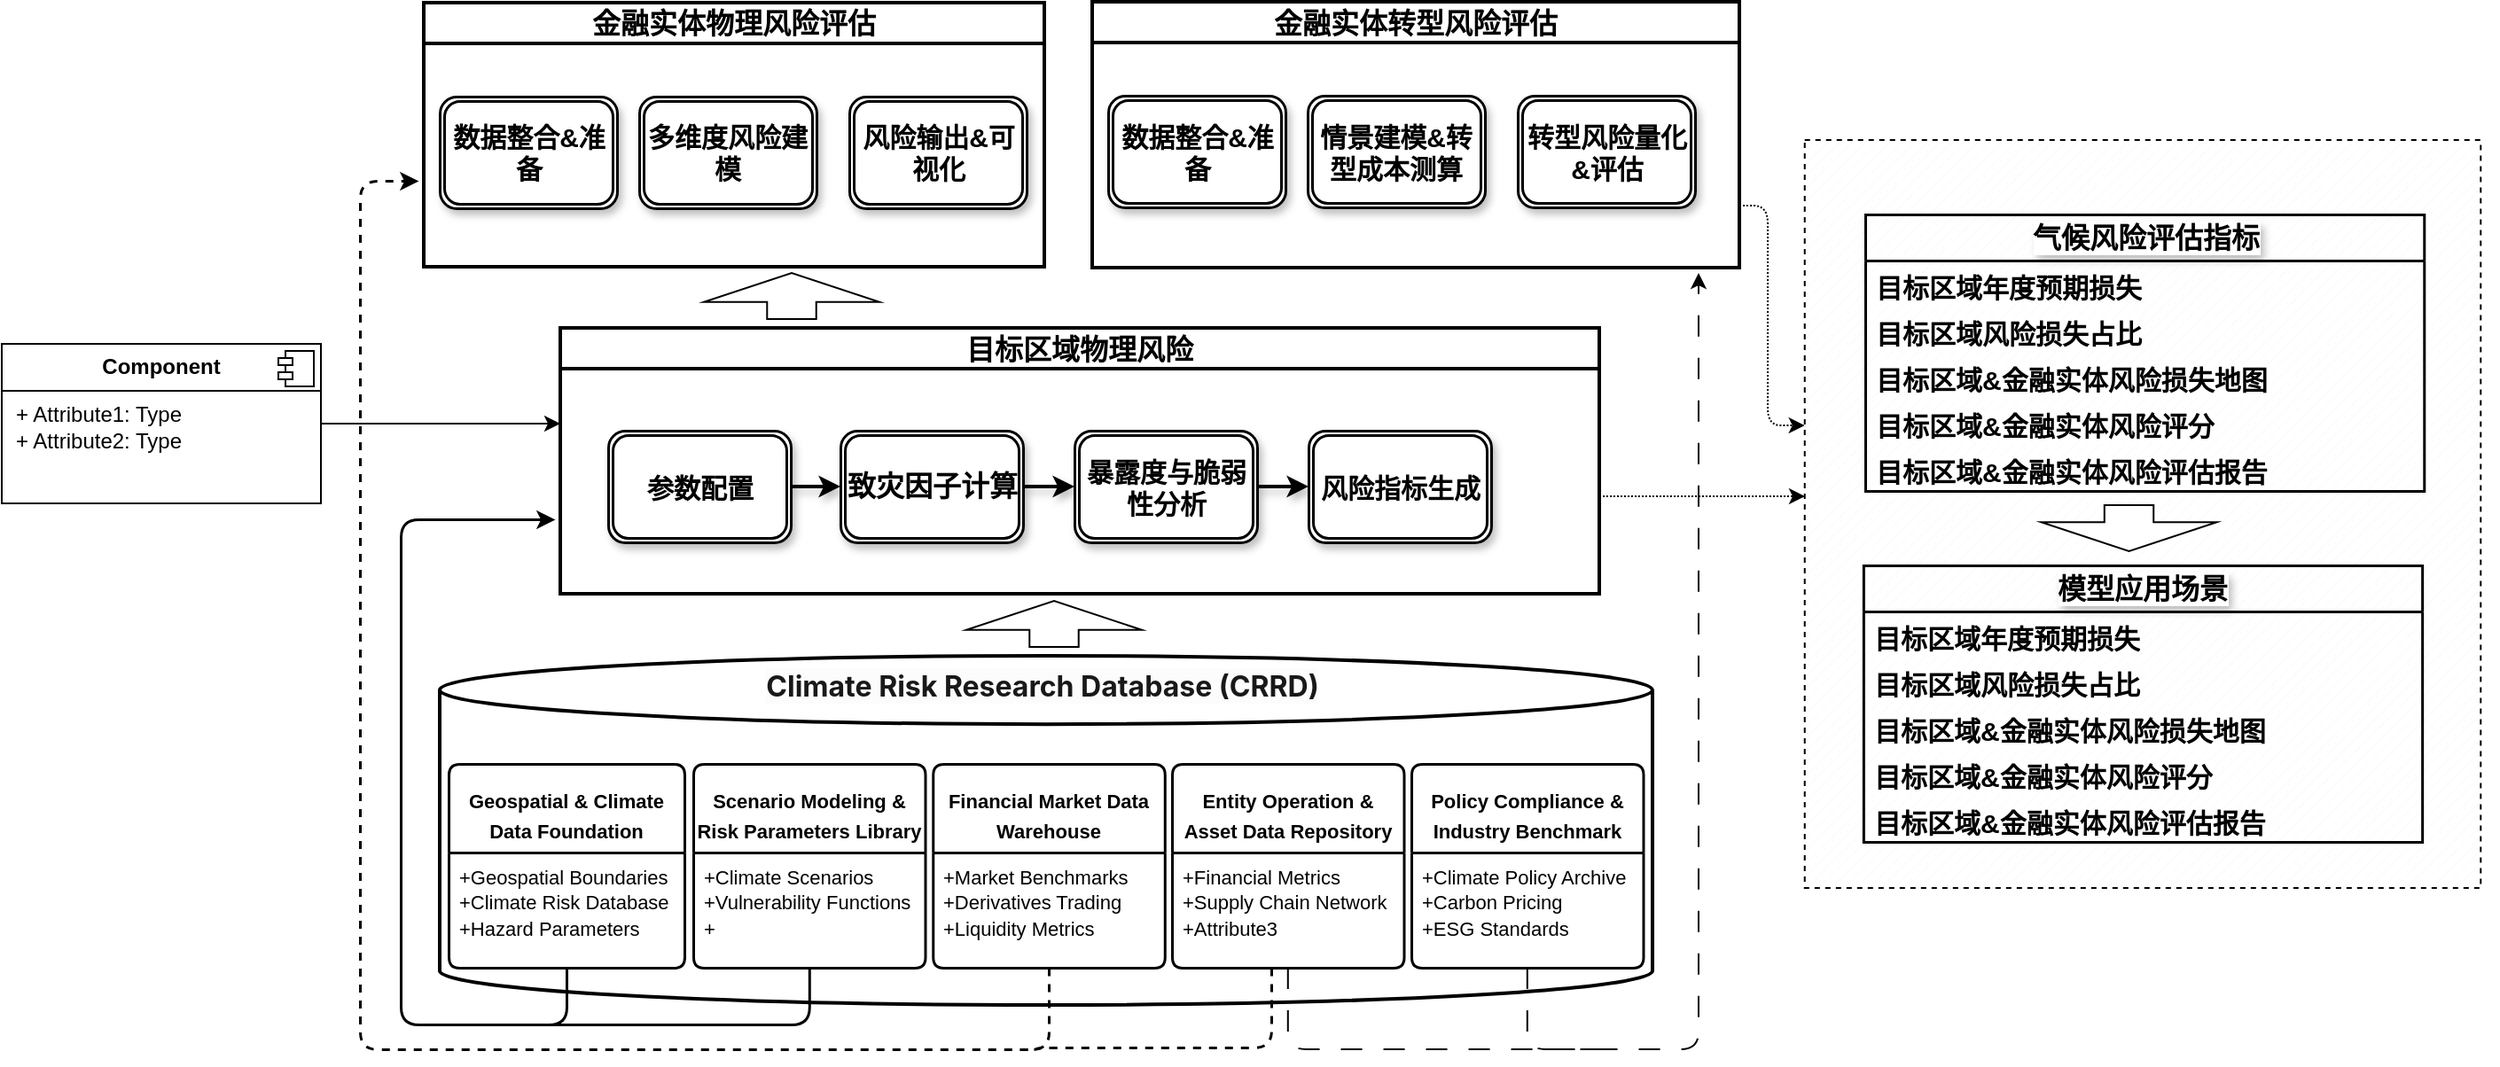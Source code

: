 <mxfile border="50" scale="3" compressed="false" locked="false" version="26.1.3">
  <diagram name="Blank" id="YmL12bMKpDGza6XwsDPr">
    <mxGraphModel dx="2068" dy="893" grid="0" gridSize="10" guides="1" tooltips="1" connect="1" arrows="1" fold="1" page="0" pageScale="1" pageWidth="827" pageHeight="1169" background="none" math="1" shadow="0">
      <root>
        <mxCell id="X5NqExCQtvZxIxQ7pmgY-0" />
        <mxCell id="1" parent="X5NqExCQtvZxIxQ7pmgY-0" />
        <mxCell id="aM6hJHMmdhx9VierY-xj-15" value="" style="shape=cylinder3;whiteSpace=wrap;html=1;boundedLbl=1;backgroundOutline=1;size=19.286;strokeWidth=2;points=[[0,0,0,0,19.286],[0,0,0,0,36.143],[0,0,0,0,69.857],[0,0.5,0,0,0],[0,1,0,0,-19.286],[0.145,0,0,0,5.593],[0.145,1,0,0,-5.593],[0.5,0,0,0,0],[0.5,1,0,0,0],[0.855,0,0,0,5.593],[0.855,1,0,0,-5.593],[1,0,0,0,19.286],[1,0,0,0,36.143],[1,0,0,0,69.857],[1,0.5,0,0,0],[1,1,0,0,-19.286]];labelBackgroundColor=none;" parent="1" vertex="1">
          <mxGeometry x="144" y="728" width="684" height="197" as="geometry" />
        </mxCell>
        <mxCell id="aM6hJHMmdhx9VierY-xj-23" value="&lt;span style=&quot;color: rgba(0, 0, 0, 0.9); font-family: &amp;quot;PingFang SC&amp;quot;, -apple-system, BlinkMacSystemFont, &amp;quot;Segoe UI&amp;quot;, Roboto, Ubuntu, &amp;quot;Helvetica Neue&amp;quot;, Helvetica, Arial, &amp;quot;Hiragino Sans GB&amp;quot;, &amp;quot;Microsoft YaHei UI&amp;quot;, &amp;quot;Microsoft YaHei&amp;quot;, &amp;quot;Source Han Sans CN&amp;quot;, sans-serif; text-align: start; background-color: rgb(252, 252, 252);&quot;&gt;​&lt;/span&gt;&lt;strong style=&quot;margin: 0px; padding: 0px; border: 0px; font-variant-numeric: inherit; font-variant-east-asian: inherit; font-variant-alternates: inherit; font-variant-position: inherit; font-variant-emoji: inherit; font-stretch: inherit; line-height: inherit; font-family: &amp;quot;PingFang SC&amp;quot;, -apple-system, BlinkMacSystemFont, &amp;quot;Segoe UI&amp;quot;, Roboto, Ubuntu, &amp;quot;Helvetica Neue&amp;quot;, Helvetica, Arial, &amp;quot;Hiragino Sans GB&amp;quot;, &amp;quot;Microsoft YaHei UI&amp;quot;, &amp;quot;Microsoft YaHei&amp;quot;, &amp;quot;Source Han Sans CN&amp;quot;, sans-serif; font-optical-sizing: inherit; font-size-adjust: inherit; font-kerning: inherit; font-feature-settings: inherit; font-variation-settings: inherit; vertical-align: baseline; color: rgba(0, 0, 0, 0.9); text-align: start; background-color: rgb(252, 252, 252);&quot;&gt;Climate Risk Research Database (CRRD)&lt;/strong&gt;" style="text;strokeColor=none;align=center;fillColor=none;html=1;verticalAlign=middle;whiteSpace=wrap;rounded=0;fontFamily=Noto Sans Simplified Chinese;fontSize=16;labelBackgroundColor=none;fontSource=https%3A%2F%2Ffonts.googleapis.com%2Fcss%3Ffamily%3DNoto%2BSans%2BSimplified%2BChinese;" parent="1" vertex="1">
          <mxGeometry x="311" y="730" width="346" height="30" as="geometry" />
        </mxCell>
        <mxCell id="X7e0Fuj6IVQtCj5JwST4-87" value="" style="edgeStyle=orthogonalEdgeStyle;shape=connector;curved=0;rounded=1;orthogonalLoop=1;jettySize=auto;html=1;strokeColor=default;align=center;verticalAlign=middle;fontFamily=Helvetica;fontSize=12;fontColor=default;labelBackgroundColor=default;endArrow=classic;" edge="1" parent="1" source="aM6hJHMmdhx9VierY-xj-66">
          <mxGeometry relative="1" as="geometry">
            <mxPoint x="212" y="597" as="targetPoint" />
          </mxGeometry>
        </mxCell>
        <mxCell id="aM6hJHMmdhx9VierY-xj-66" value="&lt;p style=&quot;margin:0px;margin-top:6px;text-align:center;&quot;&gt;&lt;b&gt;Component&lt;/b&gt;&lt;/p&gt;&lt;hr size=&quot;1&quot; style=&quot;border-style:solid;&quot;/&gt;&lt;p style=&quot;margin:0px;margin-left:8px;&quot;&gt;+ Attribute1: Type&lt;br/&gt;+ Attribute2: Type&lt;/p&gt;" style="align=left;overflow=fill;html=1;dropTarget=0;whiteSpace=wrap;verticalAlign=middle;fontFamily=Helvetica;fontSize=12;labelBackgroundColor=none;" parent="1" vertex="1">
          <mxGeometry x="-103" y="552" width="180" height="90" as="geometry" />
        </mxCell>
        <mxCell id="aM6hJHMmdhx9VierY-xj-67" value="" style="shape=component;jettyWidth=8;jettyHeight=4;align=center;verticalAlign=middle;fontFamily=Helvetica;fontSize=12;labelBackgroundColor=none;" parent="aM6hJHMmdhx9VierY-xj-66" vertex="1">
          <mxGeometry x="1" width="20" height="20" relative="1" as="geometry">
            <mxPoint x="-24" y="4" as="offset" />
          </mxGeometry>
        </mxCell>
        <mxCell id="X7e0Fuj6IVQtCj5JwST4-148" value="" style="edgeStyle=orthogonalEdgeStyle;shape=connector;curved=0;rounded=1;orthogonalLoop=1;jettySize=auto;html=1;strokeColor=default;align=center;verticalAlign=middle;fontFamily=Helvetica;fontSize=12;fontColor=default;labelBackgroundColor=default;endArrow=classic;dashed=1;dashPattern=1 1;" edge="1" parent="1">
          <mxGeometry relative="1" as="geometry">
            <mxPoint x="798" y="638" as="sourcePoint" />
            <mxPoint x="914" y="638" as="targetPoint" />
          </mxGeometry>
        </mxCell>
        <mxCell id="_2P0ydqBUkeEVUjt9T0Z-46" value="&lt;font style=&quot;font-size: 16px;&quot;&gt;目标区域物理风险&lt;/font&gt;" style="swimlane;whiteSpace=wrap;html=1;align=center;verticalAlign=middle;fontFamily=Helvetica;fontSize=12;strokeWidth=2;fillStyle=solid;labelBackgroundColor=none;" parent="1" vertex="1">
          <mxGeometry x="212" y="543" width="586" height="150" as="geometry">
            <mxRectangle x="-253" y="238" width="130" height="26" as="alternateBounds" />
          </mxGeometry>
        </mxCell>
        <mxCell id="X7e0Fuj6IVQtCj5JwST4-52" value="" style="edgeStyle=orthogonalEdgeStyle;shape=connector;curved=0;rounded=1;orthogonalLoop=1;jettySize=auto;html=1;strokeColor=default;align=center;verticalAlign=middle;fontFamily=Helvetica;fontSize=12;fontColor=default;labelBackgroundColor=default;endArrow=classic;jumpStyle=arc;shadow=1;flowAnimation=0;strokeWidth=2;endFill=1;" edge="1" parent="_2P0ydqBUkeEVUjt9T0Z-46" source="X7e0Fuj6IVQtCj5JwST4-27" target="X7e0Fuj6IVQtCj5JwST4-28">
          <mxGeometry relative="1" as="geometry" />
        </mxCell>
        <mxCell id="X7e0Fuj6IVQtCj5JwST4-27" value="&lt;b&gt;&lt;font style=&quot;font-size: 15px;&quot;&gt;参数配置&lt;/font&gt;&lt;/b&gt;" style="shape=ext;double=1;rounded=1;whiteSpace=wrap;html=1;align=center;verticalAlign=middle;fontFamily=Helvetica;fontSize=12;shadow=1;strokeWidth=1.5;" vertex="1" parent="_2P0ydqBUkeEVUjt9T0Z-46">
          <mxGeometry x="27" y="58" width="103" height="63" as="geometry" />
        </mxCell>
        <mxCell id="X7e0Fuj6IVQtCj5JwST4-47" value="" style="edgeStyle=orthogonalEdgeStyle;rounded=1;orthogonalLoop=1;jettySize=auto;html=1;fontFamily=Helvetica;fontSize=12;fontColor=default;shadow=1;strokeColor=default;strokeWidth=2;align=center;verticalAlign=middle;labelBackgroundColor=default;jumpStyle=arc;endArrow=classic;endFill=1;flowAnimation=0;curved=0;" edge="1" parent="_2P0ydqBUkeEVUjt9T0Z-46" source="X7e0Fuj6IVQtCj5JwST4-28" target="X7e0Fuj6IVQtCj5JwST4-29">
          <mxGeometry relative="1" as="geometry" />
        </mxCell>
        <mxCell id="X7e0Fuj6IVQtCj5JwST4-28" value="&lt;span style=&quot;font-size: 12pt; line-height: 140%;&quot;&gt;&lt;b style=&quot;&quot;&gt;&lt;font face=&quot;Helvetica&quot;&gt;致灾因子计算&lt;/font&gt;&lt;/b&gt;&lt;/span&gt;" style="shape=ext;double=1;rounded=1;whiteSpace=wrap;html=1;align=center;verticalAlign=middle;fontFamily=Helvetica;fontSize=12;shadow=1;strokeWidth=1.5;" vertex="1" parent="_2P0ydqBUkeEVUjt9T0Z-46">
          <mxGeometry x="158" y="58" width="103" height="63" as="geometry" />
        </mxCell>
        <mxCell id="X7e0Fuj6IVQtCj5JwST4-49" value="" style="edgeStyle=orthogonalEdgeStyle;rounded=1;orthogonalLoop=1;jettySize=auto;html=1;fontFamily=Helvetica;fontSize=12;fontColor=default;shadow=1;strokeColor=default;strokeWidth=2;align=center;verticalAlign=middle;labelBackgroundColor=default;jumpStyle=arc;endArrow=classic;endFill=1;flowAnimation=0;curved=0;" edge="1" parent="_2P0ydqBUkeEVUjt9T0Z-46" source="X7e0Fuj6IVQtCj5JwST4-29" target="X7e0Fuj6IVQtCj5JwST4-30">
          <mxGeometry relative="1" as="geometry" />
        </mxCell>
        <mxCell id="X7e0Fuj6IVQtCj5JwST4-29" value="&lt;span style=&quot;font-size: 15px;&quot;&gt;&lt;b&gt;暴露度与脆弱性分析&lt;/b&gt;&lt;/span&gt;" style="shape=ext;double=1;rounded=1;whiteSpace=wrap;html=1;align=center;verticalAlign=middle;fontFamily=Helvetica;fontSize=12;shadow=1;strokeWidth=1.5;" vertex="1" parent="_2P0ydqBUkeEVUjt9T0Z-46">
          <mxGeometry x="290" y="58" width="103" height="63" as="geometry" />
        </mxCell>
        <mxCell id="X7e0Fuj6IVQtCj5JwST4-30" value="&lt;span style=&quot;font-size: 15px;&quot;&gt;&lt;b&gt;风险指标生成&lt;/b&gt;&lt;/span&gt;" style="shape=ext;double=1;rounded=1;whiteSpace=wrap;html=1;align=center;verticalAlign=middle;fontFamily=Helvetica;fontSize=12;shadow=1;strokeWidth=1.5;" vertex="1" parent="_2P0ydqBUkeEVUjt9T0Z-46">
          <mxGeometry x="422" y="58" width="103" height="63" as="geometry" />
        </mxCell>
        <mxCell id="X7e0Fuj6IVQtCj5JwST4-76" value="" style="edgeStyle=orthogonalEdgeStyle;shape=connector;curved=0;rounded=1;orthogonalLoop=1;jettySize=auto;html=1;strokeColor=default;align=center;verticalAlign=middle;fontFamily=Helvetica;fontSize=12;fontColor=default;labelBackgroundColor=default;endArrow=classic;strokeWidth=1.5;" edge="1" parent="1" source="_2P0ydqBUkeEVUjt9T0Z-71">
          <mxGeometry relative="1" as="geometry">
            <mxPoint x="209" y="651" as="targetPoint" />
            <Array as="points">
              <mxPoint x="216" y="936" />
              <mxPoint x="122" y="936" />
              <mxPoint x="122" y="651" />
            </Array>
          </mxGeometry>
        </mxCell>
        <mxCell id="_2P0ydqBUkeEVUjt9T0Z-71" value="&lt;p style=&quot;margin: 6px 0px 0px;&quot;&gt;&lt;span style=&quot;font-size: 11px;&quot;&gt;&lt;b&gt;Geospatial &amp;amp; Climate Data Foundation&lt;/b&gt;&lt;/span&gt;&lt;/p&gt;" style="swimlane;childLayout=stackLayout;horizontal=1;startSize=50;horizontalStack=0;rounded=1;fontSize=14;fontStyle=0;strokeWidth=1.5;resizeParent=0;resizeLast=1;shadow=0;dashed=0;align=center;arcSize=4;whiteSpace=wrap;html=1;" parent="1" vertex="1">
          <mxGeometry x="149" y="789" width="133" height="115" as="geometry">
            <mxRectangle x="640" y="983" width="252" height="50" as="alternateBounds" />
          </mxGeometry>
        </mxCell>
        <mxCell id="_2P0ydqBUkeEVUjt9T0Z-72" value="&lt;font style=&quot;font-size: 11px;&quot;&gt;&lt;font style=&quot;&quot;&gt;+Geospatial Boundaries&lt;/font&gt;&lt;br&gt;+Climate Risk Database&lt;br&gt;+Hazard Parameters&lt;/font&gt;" style="align=left;strokeColor=none;fillColor=none;spacingLeft=4;spacingRight=4;fontSize=12;verticalAlign=top;resizable=0;rotatable=0;part=1;html=1;whiteSpace=wrap;" parent="_2P0ydqBUkeEVUjt9T0Z-71" vertex="1">
          <mxGeometry y="50" width="133" height="65" as="geometry" />
        </mxCell>
        <mxCell id="X7e0Fuj6IVQtCj5JwST4-77" value="" style="edgeStyle=orthogonalEdgeStyle;shape=connector;curved=0;rounded=1;orthogonalLoop=1;jettySize=auto;html=1;strokeColor=default;align=center;verticalAlign=middle;fontFamily=Helvetica;fontSize=12;fontColor=default;labelBackgroundColor=default;endArrow=none;startFill=0;strokeWidth=1.5;" edge="1" parent="1" source="X7e0Fuj6IVQtCj5JwST4-11">
          <mxGeometry relative="1" as="geometry">
            <mxPoint x="181" y="936" as="targetPoint" />
            <Array as="points">
              <mxPoint x="352" y="936" />
            </Array>
          </mxGeometry>
        </mxCell>
        <mxCell id="X7e0Fuj6IVQtCj5JwST4-11" value="&lt;p style=&quot;margin: 6px 0px 0px;&quot;&gt;&lt;span style=&quot;font-size: 11px;&quot;&gt;&lt;b&gt;Scenario Modeling &amp;amp; Risk Parameters Library&lt;/b&gt;&lt;/span&gt;&lt;/p&gt;" style="swimlane;childLayout=stackLayout;horizontal=1;startSize=50;horizontalStack=0;rounded=1;fontSize=14;fontStyle=0;strokeWidth=1.5;resizeParent=0;resizeLast=1;shadow=0;dashed=0;align=center;arcSize=4;whiteSpace=wrap;html=1;" vertex="1" parent="1">
          <mxGeometry x="287" y="789" width="130.75" height="115" as="geometry">
            <mxRectangle x="640" y="983" width="252" height="50" as="alternateBounds" />
          </mxGeometry>
        </mxCell>
        <mxCell id="X7e0Fuj6IVQtCj5JwST4-12" value="&lt;font style=&quot;font-size: 11px;&quot;&gt;+Climate Scenarios&lt;br&gt;+Vulnerability Functions&lt;br&gt;+&amp;nbsp;&lt;/font&gt;" style="align=left;strokeColor=none;fillColor=none;spacingLeft=4;spacingRight=4;fontSize=12;verticalAlign=top;resizable=0;rotatable=0;part=1;html=1;whiteSpace=wrap;" vertex="1" parent="X7e0Fuj6IVQtCj5JwST4-11">
          <mxGeometry y="50" width="130.75" height="65" as="geometry" />
        </mxCell>
        <mxCell id="X7e0Fuj6IVQtCj5JwST4-68" value="" style="edgeStyle=orthogonalEdgeStyle;curved=0;rounded=1;orthogonalLoop=1;jettySize=auto;html=1;strokeColor=default;align=center;verticalAlign=middle;fontFamily=Helvetica;fontSize=12;fontColor=default;labelBackgroundColor=default;endArrow=classic;dashed=1;strokeWidth=1.5;" edge="1" parent="1" source="X7e0Fuj6IVQtCj5JwST4-13">
          <mxGeometry relative="1" as="geometry">
            <mxPoint x="132" y="460" as="targetPoint" />
            <Array as="points">
              <mxPoint x="488" y="950" />
              <mxPoint x="99" y="950" />
              <mxPoint x="99" y="460" />
            </Array>
          </mxGeometry>
        </mxCell>
        <mxCell id="X7e0Fuj6IVQtCj5JwST4-13" value="&lt;p style=&quot;margin: 6px 0px 0px;&quot;&gt;&lt;span style=&quot;font-size: 11px;&quot;&gt;&lt;b&gt;Financial Market Data Warehouse&lt;/b&gt;&lt;/span&gt;&lt;/p&gt;" style="swimlane;childLayout=stackLayout;horizontal=1;startSize=50;horizontalStack=0;rounded=1;fontSize=14;fontStyle=0;strokeWidth=1.5;resizeParent=0;resizeLast=1;shadow=0;dashed=0;align=center;arcSize=4;whiteSpace=wrap;html=1;" vertex="1" parent="1">
          <mxGeometry x="422.13" y="789" width="130.75" height="115" as="geometry">
            <mxRectangle x="640" y="983" width="252" height="50" as="alternateBounds" />
          </mxGeometry>
        </mxCell>
        <mxCell id="X7e0Fuj6IVQtCj5JwST4-14" value="&lt;font style=&quot;font-size: 11px;&quot;&gt;+Market Benchmarks&lt;br&gt;+Derivatives Trading&lt;br&gt;+Liquidity Metrics&lt;/font&gt;" style="align=left;strokeColor=none;fillColor=none;spacingLeft=4;spacingRight=4;fontSize=12;verticalAlign=top;resizable=0;rotatable=0;part=1;html=1;whiteSpace=wrap;" vertex="1" parent="X7e0Fuj6IVQtCj5JwST4-13">
          <mxGeometry y="50" width="130.75" height="65" as="geometry" />
        </mxCell>
        <mxCell id="X7e0Fuj6IVQtCj5JwST4-79" value="" style="edgeStyle=orthogonalEdgeStyle;shape=connector;curved=0;rounded=1;orthogonalLoop=1;jettySize=auto;html=1;strokeColor=default;align=center;verticalAlign=middle;fontFamily=Helvetica;fontSize=12;fontColor=default;labelBackgroundColor=default;endArrow=none;startFill=0;dashed=1;strokeWidth=1.5;" edge="1" parent="1" source="X7e0Fuj6IVQtCj5JwST4-15">
          <mxGeometry relative="1" as="geometry">
            <mxPoint x="471" y="950" as="targetPoint" />
            <Array as="points">
              <mxPoint x="613" y="949" />
              <mxPoint x="480" y="949" />
            </Array>
          </mxGeometry>
        </mxCell>
        <mxCell id="X7e0Fuj6IVQtCj5JwST4-92" value="" style="edgeStyle=orthogonalEdgeStyle;shape=connector;curved=0;rounded=1;orthogonalLoop=1;jettySize=auto;html=1;strokeColor=default;align=center;verticalAlign=middle;fontFamily=Helvetica;fontSize=12;fontColor=default;labelBackgroundColor=default;endArrow=classic;dashed=1;dashPattern=12 12;" edge="1" parent="1" source="X7e0Fuj6IVQtCj5JwST4-15">
          <mxGeometry relative="1" as="geometry">
            <mxPoint x="854" y="512" as="targetPoint" />
            <Array as="points">
              <mxPoint x="622" y="950" />
              <mxPoint x="854" y="950" />
            </Array>
          </mxGeometry>
        </mxCell>
        <mxCell id="X7e0Fuj6IVQtCj5JwST4-15" value="&lt;p style=&quot;margin: 6px 0px 0px;&quot;&gt;&lt;span style=&quot;font-size: 11px;&quot;&gt;&lt;b&gt;Entity Operation &amp;amp; Asset Data Repository&lt;/b&gt;&lt;/span&gt;&lt;/p&gt;" style="swimlane;childLayout=stackLayout;horizontal=1;startSize=50;horizontalStack=0;rounded=1;fontSize=14;fontStyle=0;strokeWidth=1.5;resizeParent=0;resizeLast=1;shadow=0;dashed=0;align=center;arcSize=4;whiteSpace=wrap;html=1;" vertex="1" parent="1">
          <mxGeometry x="557" y="789" width="130.75" height="115" as="geometry">
            <mxRectangle x="640" y="983" width="252" height="50" as="alternateBounds" />
          </mxGeometry>
        </mxCell>
        <mxCell id="X7e0Fuj6IVQtCj5JwST4-16" value="&lt;font style=&quot;font-size: 11px;&quot;&gt;+Financial Metrics&lt;br&gt;+Supply Chain Network&lt;br&gt;+Attribute3&lt;/font&gt;" style="align=left;strokeColor=none;fillColor=none;spacingLeft=4;spacingRight=4;fontSize=12;verticalAlign=top;resizable=0;rotatable=0;part=1;html=1;whiteSpace=wrap;" vertex="1" parent="X7e0Fuj6IVQtCj5JwST4-15">
          <mxGeometry y="50" width="130.75" height="65" as="geometry" />
        </mxCell>
        <mxCell id="X7e0Fuj6IVQtCj5JwST4-94" value="" style="edgeStyle=orthogonalEdgeStyle;shape=connector;curved=0;rounded=1;orthogonalLoop=1;jettySize=auto;html=1;strokeColor=default;align=center;verticalAlign=middle;fontFamily=Helvetica;fontSize=12;fontColor=default;labelBackgroundColor=default;endArrow=none;startFill=0;dashed=1;dashPattern=12 12;" edge="1" parent="1" source="X7e0Fuj6IVQtCj5JwST4-17">
          <mxGeometry relative="1" as="geometry">
            <mxPoint x="809" y="950" as="targetPoint" />
            <Array as="points">
              <mxPoint x="757" y="950" />
            </Array>
          </mxGeometry>
        </mxCell>
        <mxCell id="X7e0Fuj6IVQtCj5JwST4-17" value="&lt;p style=&quot;margin: 6px 0px 0px;&quot;&gt;&lt;span style=&quot;font-size: 11px;&quot;&gt;&lt;b&gt;Policy Compliance &amp;amp; Industry Benchmark&lt;/b&gt;&lt;/span&gt;&lt;/p&gt;" style="swimlane;childLayout=stackLayout;horizontal=1;startSize=50;horizontalStack=0;rounded=1;fontSize=14;fontStyle=0;strokeWidth=1.5;resizeParent=0;resizeLast=1;shadow=0;dashed=0;align=center;arcSize=4;whiteSpace=wrap;html=1;" vertex="1" parent="1">
          <mxGeometry x="692" y="789" width="130.75" height="115" as="geometry">
            <mxRectangle x="640" y="983" width="252" height="50" as="alternateBounds" />
          </mxGeometry>
        </mxCell>
        <mxCell id="X7e0Fuj6IVQtCj5JwST4-18" value="&lt;font style=&quot;font-size: 11px;&quot;&gt;+Climate Policy Archive&lt;br&gt;+Carbon Pricing&lt;br&gt;+ESG Standards&lt;/font&gt;" style="align=left;strokeColor=none;fillColor=none;spacingLeft=4;spacingRight=4;fontSize=12;verticalAlign=top;resizable=0;rotatable=0;part=1;html=1;whiteSpace=wrap;" vertex="1" parent="X7e0Fuj6IVQtCj5JwST4-17">
          <mxGeometry y="50" width="130.75" height="65" as="geometry" />
        </mxCell>
        <mxCell id="X7e0Fuj6IVQtCj5JwST4-45" value="" style="html=1;shadow=0;dashed=0;align=center;verticalAlign=middle;shape=mxgraph.arrows2.arrow;dy=0.72;dx=16.43;direction=north;notch=0;labelBackgroundColor=none;gradientColor=none;strokeColor=default;fontFamily=Helvetica;fontSize=12;fontColor=default;fillColor=default;" vertex="1" parent="1">
          <mxGeometry x="293" y="512" width="99" height="26" as="geometry" />
        </mxCell>
        <mxCell id="X7e0Fuj6IVQtCj5JwST4-53" value="&lt;font style=&quot;font-size: 16px;&quot;&gt;金融实体物理风险评估&lt;/font&gt;" style="swimlane;whiteSpace=wrap;html=1;align=center;verticalAlign=middle;fontFamily=Helvetica;fontSize=12;strokeWidth=2;fillStyle=solid;labelBackgroundColor=none;" vertex="1" parent="1">
          <mxGeometry x="135" y="359.5" width="350" height="149" as="geometry">
            <mxRectangle x="-253" y="238" width="130" height="26" as="alternateBounds" />
          </mxGeometry>
        </mxCell>
        <mxCell id="X7e0Fuj6IVQtCj5JwST4-80" value="&lt;b style=&quot;font-size: 15px;&quot;&gt;数据整合&amp;amp;准备&lt;/b&gt;" style="shape=ext;double=1;rounded=1;whiteSpace=wrap;html=1;align=center;verticalAlign=middle;fontFamily=Helvetica;fontSize=12;shadow=1;strokeWidth=1.5;" vertex="1" parent="X7e0Fuj6IVQtCj5JwST4-53">
          <mxGeometry x="9" y="53" width="100" height="63" as="geometry" />
        </mxCell>
        <mxCell id="X7e0Fuj6IVQtCj5JwST4-83" value="&lt;span style=&quot;font-size: 15px;&quot;&gt;&lt;b&gt;多维度风险建模&lt;/b&gt;&lt;/span&gt;" style="shape=ext;double=1;rounded=1;whiteSpace=wrap;html=1;align=center;verticalAlign=middle;fontFamily=Helvetica;fontSize=12;shadow=1;strokeWidth=1.5;" vertex="1" parent="X7e0Fuj6IVQtCj5JwST4-53">
          <mxGeometry x="121.5" y="53" width="100" height="63" as="geometry" />
        </mxCell>
        <mxCell id="X7e0Fuj6IVQtCj5JwST4-84" value="&lt;span style=&quot;font-size: 15px;&quot;&gt;&lt;b&gt;风险输出&amp;amp;可视化&lt;/b&gt;&lt;/span&gt;" style="shape=ext;double=1;rounded=1;whiteSpace=wrap;html=1;align=center;verticalAlign=middle;fontFamily=Helvetica;fontSize=12;shadow=1;strokeWidth=1.5;" vertex="1" parent="X7e0Fuj6IVQtCj5JwST4-53">
          <mxGeometry x="240" y="53" width="100" height="63" as="geometry" />
        </mxCell>
        <mxCell id="X7e0Fuj6IVQtCj5JwST4-125" value="" style="edgeStyle=orthogonalEdgeStyle;shape=connector;curved=0;rounded=1;orthogonalLoop=1;jettySize=auto;html=1;strokeColor=default;align=center;verticalAlign=middle;fontFamily=Helvetica;fontSize=12;fontColor=default;labelBackgroundColor=default;endArrow=classic;dashed=1;dashPattern=1 1;" edge="1" parent="1" source="X7e0Fuj6IVQtCj5JwST4-61" target="X7e0Fuj6IVQtCj5JwST4-113">
          <mxGeometry relative="1" as="geometry">
            <Array as="points">
              <mxPoint x="893" y="474" />
              <mxPoint x="893" y="598" />
            </Array>
          </mxGeometry>
        </mxCell>
        <mxCell id="X7e0Fuj6IVQtCj5JwST4-61" value="&lt;font style=&quot;font-size: 16px;&quot;&gt;金融实体转型风险评估&lt;/font&gt;" style="swimlane;whiteSpace=wrap;html=1;align=center;verticalAlign=middle;fontFamily=Helvetica;fontSize=12;strokeWidth=2;fillStyle=solid;labelBackgroundColor=none;" vertex="1" parent="1">
          <mxGeometry x="512" y="359" width="365" height="150" as="geometry">
            <mxRectangle x="-253" y="238" width="130" height="26" as="alternateBounds" />
          </mxGeometry>
        </mxCell>
        <mxCell id="X7e0Fuj6IVQtCj5JwST4-88" value="&lt;span style=&quot;font-size: 15px;&quot;&gt;&lt;b&gt;数据整合&amp;amp;准备&lt;/b&gt;&lt;/span&gt;" style="shape=ext;double=1;rounded=1;whiteSpace=wrap;html=1;align=center;verticalAlign=middle;fontFamily=Helvetica;fontSize=12;shadow=1;strokeWidth=1.5;" vertex="1" parent="X7e0Fuj6IVQtCj5JwST4-61">
          <mxGeometry x="9" y="53" width="100" height="63" as="geometry" />
        </mxCell>
        <mxCell id="X7e0Fuj6IVQtCj5JwST4-89" value="&lt;span style=&quot;font-size: 15px;&quot;&gt;&lt;b&gt;情景建模&amp;amp;转型成本测算&lt;/b&gt;&lt;/span&gt;" style="shape=ext;double=1;rounded=1;whiteSpace=wrap;html=1;align=center;verticalAlign=middle;fontFamily=Helvetica;fontSize=12;shadow=1;strokeWidth=1.5;" vertex="1" parent="X7e0Fuj6IVQtCj5JwST4-61">
          <mxGeometry x="121.5" y="53" width="100" height="63" as="geometry" />
        </mxCell>
        <mxCell id="X7e0Fuj6IVQtCj5JwST4-90" value="&lt;span style=&quot;font-size: 15px;&quot;&gt;&lt;b&gt;转型风险量化&amp;amp;评估&lt;/b&gt;&lt;/span&gt;" style="shape=ext;double=1;rounded=1;whiteSpace=wrap;html=1;align=center;verticalAlign=middle;fontFamily=Helvetica;fontSize=12;shadow=1;strokeWidth=1.5;" vertex="1" parent="X7e0Fuj6IVQtCj5JwST4-61">
          <mxGeometry x="240" y="53" width="100" height="63" as="geometry" />
        </mxCell>
        <mxCell id="X7e0Fuj6IVQtCj5JwST4-85" value="" style="html=1;shadow=0;dashed=0;align=center;verticalAlign=middle;shape=mxgraph.arrows2.arrow;dy=0.72;dx=16.43;direction=north;notch=0;labelBackgroundColor=none;gradientColor=none;strokeColor=default;fontFamily=Helvetica;fontSize=12;fontColor=default;fillColor=default;" vertex="1" parent="1">
          <mxGeometry x="441" y="697" width="99" height="26" as="geometry" />
        </mxCell>
        <mxCell id="X7e0Fuj6IVQtCj5JwST4-124" value="" style="group" vertex="1" connectable="0" parent="1">
          <mxGeometry x="904" y="448" width="401" height="458" as="geometry" />
        </mxCell>
        <mxCell id="X7e0Fuj6IVQtCj5JwST4-113" value="" style="verticalLabelPosition=bottom;verticalAlign=top;html=1;shape=mxgraph.basic.patternFillRect;fillStyle=diag;step=5;fillStrokeWidth=0.2;fillStrokeColor=#dddddd;strokeColor=default;align=center;fontFamily=Helvetica;fontSize=12;fontColor=default;labelBackgroundColor=default;fillColor=default;dashed=1;" vertex="1" parent="X7e0Fuj6IVQtCj5JwST4-124">
          <mxGeometry x="9.87" y="-11" width="381.27" height="422" as="geometry" />
        </mxCell>
        <mxCell id="X7e0Fuj6IVQtCj5JwST4-118" value="气候风险评估指标" style="swimlane;fontStyle=1;childLayout=stackLayout;horizontal=1;startSize=26;fillColor=none;horizontalStack=0;resizeParent=1;resizeParentMax=0;resizeLast=0;collapsible=1;marginBottom=0;html=1;strokeColor=default;align=center;verticalAlign=middle;fontFamily=Helvetica;fontSize=16;fontColor=default;labelBackgroundColor=default;textShadow=1;strokeWidth=1.5;" vertex="1" parent="X7e0Fuj6IVQtCj5JwST4-124">
          <mxGeometry x="44.001" y="31" width="315.134" height="156" as="geometry" />
        </mxCell>
        <mxCell id="X7e0Fuj6IVQtCj5JwST4-119" value="目标区域年度预期损失" style="text;strokeColor=none;fillColor=none;align=left;verticalAlign=top;spacingLeft=4;spacingRight=4;overflow=hidden;rotatable=0;points=[[0,0.5],[1,0.5]];portConstraint=eastwest;whiteSpace=wrap;html=1;fontFamily=Helvetica;fontSize=15;fontColor=default;labelBackgroundColor=default;fontStyle=1" vertex="1" parent="X7e0Fuj6IVQtCj5JwST4-118">
          <mxGeometry y="26" width="315.134" height="26" as="geometry" />
        </mxCell>
        <mxCell id="X7e0Fuj6IVQtCj5JwST4-120" value="目标区域风险损失占比" style="text;strokeColor=none;fillColor=none;align=left;verticalAlign=top;spacingLeft=4;spacingRight=4;overflow=hidden;rotatable=0;points=[[0,0.5],[1,0.5]];portConstraint=eastwest;whiteSpace=wrap;html=1;fontFamily=Helvetica;fontSize=15;fontColor=default;labelBackgroundColor=default;fontStyle=1" vertex="1" parent="X7e0Fuj6IVQtCj5JwST4-118">
          <mxGeometry y="52" width="315.134" height="26" as="geometry" />
        </mxCell>
        <mxCell id="X7e0Fuj6IVQtCj5JwST4-121" value="目标区域&amp;amp;金融实体风险损失地图" style="text;strokeColor=none;fillColor=none;align=left;verticalAlign=top;spacingLeft=4;spacingRight=4;overflow=hidden;rotatable=0;points=[[0,0.5],[1,0.5]];portConstraint=eastwest;whiteSpace=wrap;html=1;fontFamily=Helvetica;fontSize=15;fontColor=default;labelBackgroundColor=default;fontStyle=1" vertex="1" parent="X7e0Fuj6IVQtCj5JwST4-118">
          <mxGeometry y="78" width="315.134" height="26" as="geometry" />
        </mxCell>
        <mxCell id="X7e0Fuj6IVQtCj5JwST4-122" value="目标区域&amp;amp;金融实体风险评分" style="text;strokeColor=none;fillColor=none;align=left;verticalAlign=top;spacingLeft=4;spacingRight=4;overflow=hidden;rotatable=0;points=[[0,0.5],[1,0.5]];portConstraint=eastwest;whiteSpace=wrap;html=1;fontFamily=Helvetica;fontSize=15;fontColor=default;labelBackgroundColor=default;fontStyle=1" vertex="1" parent="X7e0Fuj6IVQtCj5JwST4-118">
          <mxGeometry y="104" width="315.134" height="26" as="geometry" />
        </mxCell>
        <mxCell id="X7e0Fuj6IVQtCj5JwST4-123" value="目标区域&amp;amp;金融实体风险评估报告" style="text;strokeColor=none;fillColor=none;align=left;verticalAlign=top;spacingLeft=4;spacingRight=4;overflow=hidden;rotatable=0;points=[[0,0.5],[1,0.5]];portConstraint=eastwest;whiteSpace=wrap;html=1;fontFamily=Helvetica;fontSize=15;fontColor=default;labelBackgroundColor=default;fontStyle=1" vertex="1" parent="X7e0Fuj6IVQtCj5JwST4-118">
          <mxGeometry y="130" width="315.134" height="26" as="geometry" />
        </mxCell>
        <mxCell id="X7e0Fuj6IVQtCj5JwST4-150" value="" style="html=1;shadow=0;dashed=0;align=center;verticalAlign=middle;shape=mxgraph.arrows2.arrow;dy=0.72;dx=16.43;direction=north;notch=0;labelBackgroundColor=none;gradientColor=none;strokeColor=default;fontFamily=Helvetica;fontSize=12;fontColor=default;fillColor=default;rotation=-180;" vertex="1" parent="X7e0Fuj6IVQtCj5JwST4-124">
          <mxGeometry x="143.26" y="195" width="99" height="26" as="geometry" />
        </mxCell>
        <mxCell id="X7e0Fuj6IVQtCj5JwST4-151" value="模型应用场景" style="swimlane;fontStyle=1;childLayout=stackLayout;horizontal=1;startSize=26;fillColor=none;horizontalStack=0;resizeParent=1;resizeParentMax=0;resizeLast=0;collapsible=1;marginBottom=0;html=1;strokeColor=default;align=center;verticalAlign=middle;fontFamily=Helvetica;fontSize=16;fontColor=default;labelBackgroundColor=default;textShadow=1;strokeWidth=1.5;" vertex="1" parent="X7e0Fuj6IVQtCj5JwST4-124">
          <mxGeometry x="42.931" y="229" width="315.134" height="156" as="geometry" />
        </mxCell>
        <mxCell id="X7e0Fuj6IVQtCj5JwST4-152" value="目标区域年度预期损失" style="text;strokeColor=none;fillColor=none;align=left;verticalAlign=top;spacingLeft=4;spacingRight=4;overflow=hidden;rotatable=0;points=[[0,0.5],[1,0.5]];portConstraint=eastwest;whiteSpace=wrap;html=1;fontFamily=Helvetica;fontSize=15;fontColor=default;labelBackgroundColor=default;fontStyle=1" vertex="1" parent="X7e0Fuj6IVQtCj5JwST4-151">
          <mxGeometry y="26" width="315.134" height="26" as="geometry" />
        </mxCell>
        <mxCell id="X7e0Fuj6IVQtCj5JwST4-153" value="目标区域风险损失占比" style="text;strokeColor=none;fillColor=none;align=left;verticalAlign=top;spacingLeft=4;spacingRight=4;overflow=hidden;rotatable=0;points=[[0,0.5],[1,0.5]];portConstraint=eastwest;whiteSpace=wrap;html=1;fontFamily=Helvetica;fontSize=15;fontColor=default;labelBackgroundColor=default;fontStyle=1" vertex="1" parent="X7e0Fuj6IVQtCj5JwST4-151">
          <mxGeometry y="52" width="315.134" height="26" as="geometry" />
        </mxCell>
        <mxCell id="X7e0Fuj6IVQtCj5JwST4-154" value="目标区域&amp;amp;金融实体风险损失地图" style="text;strokeColor=none;fillColor=none;align=left;verticalAlign=top;spacingLeft=4;spacingRight=4;overflow=hidden;rotatable=0;points=[[0,0.5],[1,0.5]];portConstraint=eastwest;whiteSpace=wrap;html=1;fontFamily=Helvetica;fontSize=15;fontColor=default;labelBackgroundColor=default;fontStyle=1" vertex="1" parent="X7e0Fuj6IVQtCj5JwST4-151">
          <mxGeometry y="78" width="315.134" height="26" as="geometry" />
        </mxCell>
        <mxCell id="X7e0Fuj6IVQtCj5JwST4-155" value="目标区域&amp;amp;金融实体风险评分" style="text;strokeColor=none;fillColor=none;align=left;verticalAlign=top;spacingLeft=4;spacingRight=4;overflow=hidden;rotatable=0;points=[[0,0.5],[1,0.5]];portConstraint=eastwest;whiteSpace=wrap;html=1;fontFamily=Helvetica;fontSize=15;fontColor=default;labelBackgroundColor=default;fontStyle=1" vertex="1" parent="X7e0Fuj6IVQtCj5JwST4-151">
          <mxGeometry y="104" width="315.134" height="26" as="geometry" />
        </mxCell>
        <mxCell id="X7e0Fuj6IVQtCj5JwST4-156" value="目标区域&amp;amp;金融实体风险评估报告" style="text;strokeColor=none;fillColor=none;align=left;verticalAlign=top;spacingLeft=4;spacingRight=4;overflow=hidden;rotatable=0;points=[[0,0.5],[1,0.5]];portConstraint=eastwest;whiteSpace=wrap;html=1;fontFamily=Helvetica;fontSize=15;fontColor=default;labelBackgroundColor=default;fontStyle=1" vertex="1" parent="X7e0Fuj6IVQtCj5JwST4-151">
          <mxGeometry y="130" width="315.134" height="26" as="geometry" />
        </mxCell>
      </root>
    </mxGraphModel>
  </diagram>
</mxfile>
